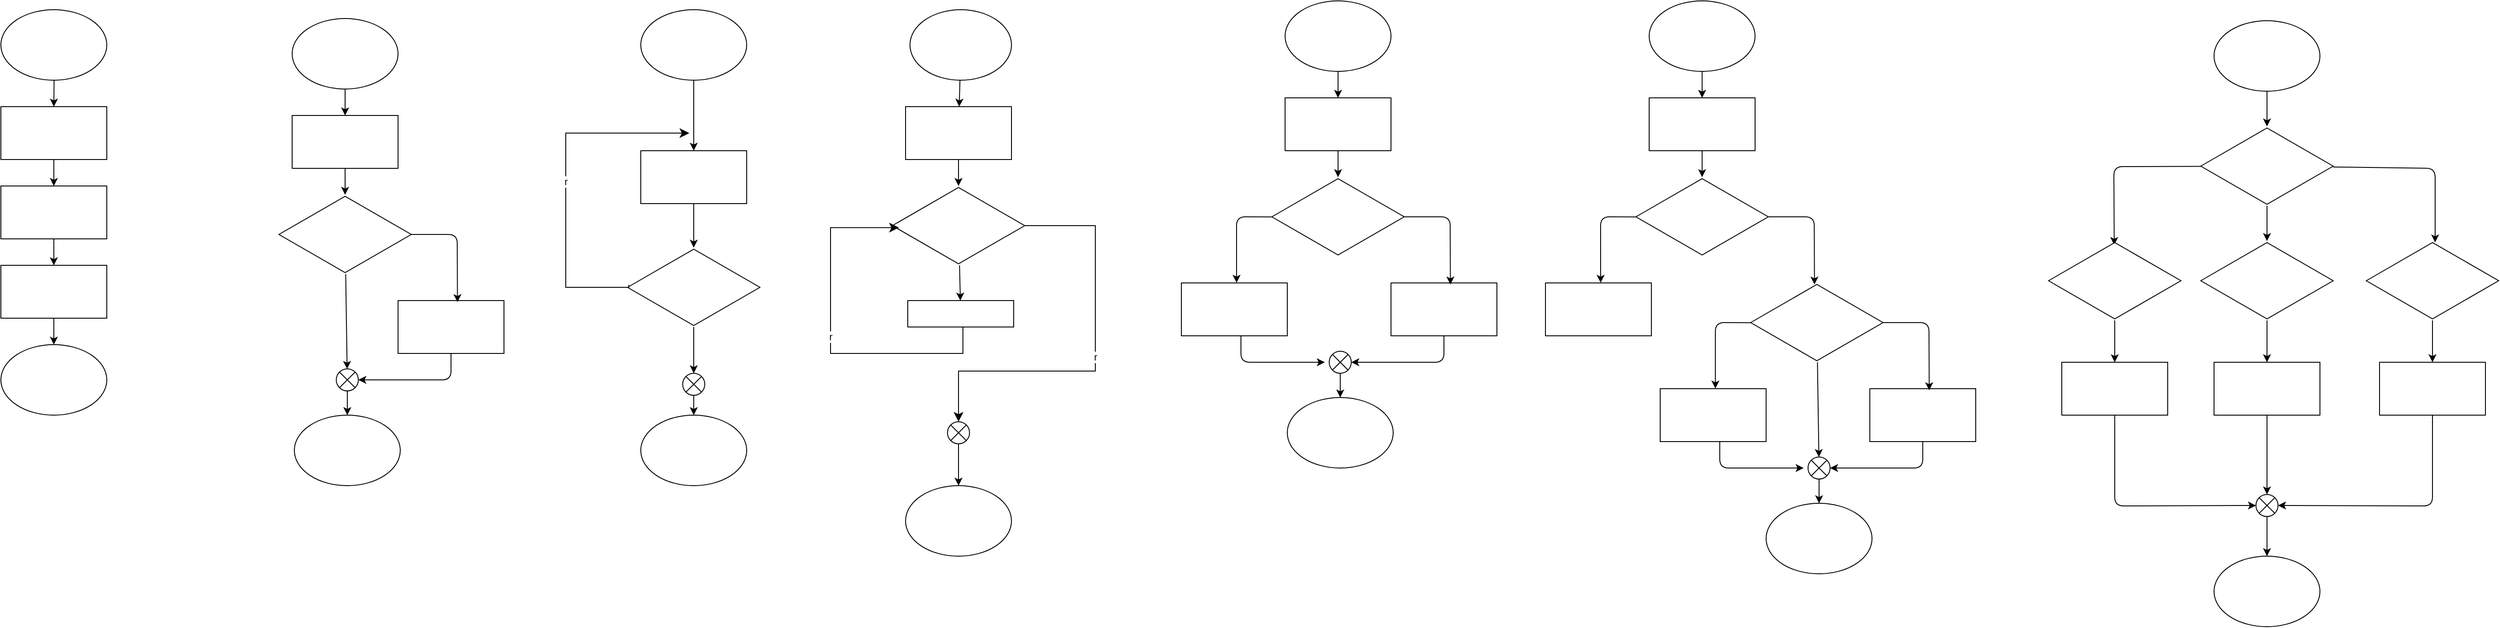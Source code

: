 <mxfile>
    <diagram id="3gfcmE10WwM9FCHn9ham" name="Página-1">
        <mxGraphModel dx="1714" dy="934" grid="1" gridSize="10" guides="1" tooltips="1" connect="1" arrows="1" fold="1" page="1" pageScale="1" pageWidth="1200" pageHeight="1600" math="0" shadow="0">
            <root>
                <mxCell id="0"/>
                <mxCell id="1" parent="0"/>
                <mxCell id="6" value="" style="edgeStyle=none;html=1;" parent="1" source="2" target="4" edge="1">
                    <mxGeometry relative="1" as="geometry"/>
                </mxCell>
                <mxCell id="2" value="" style="ellipse;whiteSpace=wrap;html=1;" parent="1" vertex="1">
                    <mxGeometry x="100" y="10" width="120" height="80" as="geometry"/>
                </mxCell>
                <mxCell id="8" value="" style="edgeStyle=none;html=1;" parent="1" source="3" target="5" edge="1">
                    <mxGeometry relative="1" as="geometry"/>
                </mxCell>
                <mxCell id="3" value="" style="rounded=0;whiteSpace=wrap;html=1;" parent="1" vertex="1">
                    <mxGeometry x="100" y="210" width="120" height="60" as="geometry"/>
                </mxCell>
                <mxCell id="7" value="" style="edgeStyle=none;html=1;" parent="1" source="4" target="3" edge="1">
                    <mxGeometry relative="1" as="geometry"/>
                </mxCell>
                <mxCell id="4" value="" style="rounded=0;whiteSpace=wrap;html=1;" parent="1" vertex="1">
                    <mxGeometry x="100" y="120" width="120" height="60" as="geometry"/>
                </mxCell>
                <mxCell id="10" value="" style="edgeStyle=none;html=1;" parent="1" source="5" target="9" edge="1">
                    <mxGeometry relative="1" as="geometry"/>
                </mxCell>
                <mxCell id="5" value="" style="rounded=0;whiteSpace=wrap;html=1;" parent="1" vertex="1">
                    <mxGeometry x="100" y="300" width="120" height="60" as="geometry"/>
                </mxCell>
                <mxCell id="9" value="" style="ellipse;whiteSpace=wrap;html=1;" parent="1" vertex="1">
                    <mxGeometry x="100" y="390" width="120" height="80" as="geometry"/>
                </mxCell>
                <mxCell id="13" value="" style="edgeStyle=none;html=1;" parent="1" source="11" target="12" edge="1">
                    <mxGeometry relative="1" as="geometry"/>
                </mxCell>
                <mxCell id="11" value="" style="ellipse;whiteSpace=wrap;html=1;" parent="1" vertex="1">
                    <mxGeometry x="430" y="20" width="120" height="80" as="geometry"/>
                </mxCell>
                <mxCell id="15" value="" style="edgeStyle=none;html=1;" parent="1" source="12" edge="1">
                    <mxGeometry relative="1" as="geometry">
                        <mxPoint x="490" y="220" as="targetPoint"/>
                    </mxGeometry>
                </mxCell>
                <mxCell id="12" value="" style="rounded=0;whiteSpace=wrap;html=1;" parent="1" vertex="1">
                    <mxGeometry x="430" y="130" width="120" height="60" as="geometry"/>
                </mxCell>
                <mxCell id="25" style="edgeStyle=none;html=1;entryX=1;entryY=0.5;entryDx=0;entryDy=0;" parent="1" source="16" target="23" edge="1">
                    <mxGeometry relative="1" as="geometry">
                        <Array as="points">
                            <mxPoint x="610" y="430"/>
                        </Array>
                    </mxGeometry>
                </mxCell>
                <mxCell id="16" value="" style="rounded=0;whiteSpace=wrap;html=1;" parent="1" vertex="1">
                    <mxGeometry x="550" y="340" width="120" height="60" as="geometry"/>
                </mxCell>
                <mxCell id="18" value="" style="ellipse;whiteSpace=wrap;html=1;" parent="1" vertex="1">
                    <mxGeometry x="432.5" y="470" width="120" height="80" as="geometry"/>
                </mxCell>
                <mxCell id="21" style="edgeStyle=none;html=1;entryX=0.561;entryY=0.03;entryDx=0;entryDy=0;entryPerimeter=0;" parent="1" source="20" target="16" edge="1">
                    <mxGeometry relative="1" as="geometry">
                        <Array as="points">
                            <mxPoint x="617" y="265"/>
                        </Array>
                    </mxGeometry>
                </mxCell>
                <mxCell id="26" value="" style="edgeStyle=none;html=1;" parent="1" source="20" target="23" edge="1">
                    <mxGeometry relative="1" as="geometry"/>
                </mxCell>
                <mxCell id="20" value="" style="html=1;whiteSpace=wrap;aspect=fixed;shape=isoRectangle;" parent="1" vertex="1">
                    <mxGeometry x="415" y="220" width="150" height="90" as="geometry"/>
                </mxCell>
                <mxCell id="27" value="" style="edgeStyle=none;html=1;" parent="1" source="23" target="18" edge="1">
                    <mxGeometry relative="1" as="geometry"/>
                </mxCell>
                <mxCell id="23" value="" style="shape=sumEllipse;perimeter=ellipsePerimeter;whiteSpace=wrap;html=1;backgroundOutline=1;" parent="1" vertex="1">
                    <mxGeometry x="480" y="417.5" width="25" height="25" as="geometry"/>
                </mxCell>
                <mxCell id="28" value="" style="edgeStyle=none;html=1;" parent="1" source="29" target="31" edge="1">
                    <mxGeometry relative="1" as="geometry"/>
                </mxCell>
                <mxCell id="29" value="" style="ellipse;whiteSpace=wrap;html=1;" parent="1" vertex="1">
                    <mxGeometry x="1130" y="10" width="115" height="80" as="geometry"/>
                </mxCell>
                <mxCell id="30" value="" style="edgeStyle=none;html=1;" parent="1" source="31" edge="1">
                    <mxGeometry relative="1" as="geometry">
                        <mxPoint x="1185" y="210.0" as="targetPoint"/>
                    </mxGeometry>
                </mxCell>
                <mxCell id="31" value="" style="rounded=0;whiteSpace=wrap;html=1;" parent="1" vertex="1">
                    <mxGeometry x="1125" y="120" width="120" height="60" as="geometry"/>
                </mxCell>
                <mxCell id="33" value="" style="rounded=0;whiteSpace=wrap;html=1;" parent="1" vertex="1">
                    <mxGeometry x="1127.5" y="340" width="120" height="30" as="geometry"/>
                </mxCell>
                <mxCell id="34" value="" style="ellipse;whiteSpace=wrap;html=1;" parent="1" vertex="1">
                    <mxGeometry x="1125" y="550" width="120" height="80" as="geometry"/>
                </mxCell>
                <mxCell id="41" value="" style="edgeStyle=none;html=1;" parent="1" source="37" target="33" edge="1">
                    <mxGeometry relative="1" as="geometry"/>
                </mxCell>
                <mxCell id="37" value="" style="html=1;whiteSpace=wrap;aspect=fixed;shape=isoRectangle;" parent="1" vertex="1">
                    <mxGeometry x="1110" y="210" width="150" height="90" as="geometry"/>
                </mxCell>
                <mxCell id="42" value="r" style="edgeStyle=segmentEdgeStyle;endArrow=classic;html=1;curved=0;rounded=0;endSize=8;startSize=8;entryX=0.05;entryY=0.525;entryDx=0;entryDy=0;entryPerimeter=0;exitX=0.5;exitY=1;exitDx=0;exitDy=0;" parent="1" source="33" target="37" edge="1">
                    <mxGeometry width="50" height="50" relative="1" as="geometry">
                        <mxPoint x="1190" y="380" as="sourcePoint"/>
                        <mxPoint x="1090" y="290" as="targetPoint"/>
                        <Array as="points">
                            <mxPoint x="1190" y="370"/>
                            <mxPoint x="1190" y="400"/>
                            <mxPoint x="1040" y="400"/>
                            <mxPoint x="1040" y="257"/>
                        </Array>
                    </mxGeometry>
                </mxCell>
                <mxCell id="44" value="r" style="edgeStyle=segmentEdgeStyle;endArrow=classic;html=1;curved=0;rounded=0;endSize=8;startSize=8;entryX=0.5;entryY=0;entryDx=0;entryDy=0;" parent="1" source="37" target="243" edge="1">
                    <mxGeometry width="50" height="50" relative="1" as="geometry">
                        <mxPoint x="1490" y="370" as="sourcePoint"/>
                        <mxPoint x="1190" y="440" as="targetPoint"/>
                        <Array as="points">
                            <mxPoint x="1340" y="255"/>
                            <mxPoint x="1340" y="420"/>
                            <mxPoint x="1185" y="420"/>
                        </Array>
                    </mxGeometry>
                </mxCell>
                <mxCell id="45" value="" style="edgeStyle=none;html=1;" parent="1" source="46" target="48" edge="1">
                    <mxGeometry relative="1" as="geometry"/>
                </mxCell>
                <mxCell id="46" value="" style="ellipse;whiteSpace=wrap;html=1;" parent="1" vertex="1">
                    <mxGeometry x="825" y="10" width="120" height="80" as="geometry"/>
                </mxCell>
                <mxCell id="53" value="" style="edgeStyle=none;html=1;" parent="1" source="48" target="52" edge="1">
                    <mxGeometry relative="1" as="geometry"/>
                </mxCell>
                <mxCell id="48" value="" style="rounded=0;whiteSpace=wrap;html=1;" parent="1" vertex="1">
                    <mxGeometry x="825" y="170" width="120" height="60" as="geometry"/>
                </mxCell>
                <mxCell id="50" value="" style="ellipse;whiteSpace=wrap;html=1;" parent="1" vertex="1">
                    <mxGeometry x="825" y="470" width="120" height="80" as="geometry"/>
                </mxCell>
                <mxCell id="51" value="" style="edgeStyle=none;html=1;entryX=0.5;entryY=0;entryDx=0;entryDy=0;" parent="1" source="52" target="240" edge="1">
                    <mxGeometry relative="1" as="geometry">
                        <mxPoint x="885" y="420" as="targetPoint"/>
                    </mxGeometry>
                </mxCell>
                <mxCell id="52" value="" style="html=1;whiteSpace=wrap;aspect=fixed;shape=isoRectangle;" parent="1" vertex="1">
                    <mxGeometry x="810" y="280" width="150" height="90" as="geometry"/>
                </mxCell>
                <mxCell id="54" value="r" style="edgeStyle=segmentEdgeStyle;endArrow=classic;html=1;curved=0;rounded=0;endSize=8;startSize=8;exitX=0.01;exitY=0.468;exitDx=0;exitDy=0;exitPerimeter=0;" parent="1" source="52" edge="1">
                    <mxGeometry width="50" height="50" relative="1" as="geometry">
                        <mxPoint x="680.0" y="335.0" as="sourcePoint"/>
                        <mxPoint x="880" y="150" as="targetPoint"/>
                        <Array as="points">
                            <mxPoint x="812" y="325"/>
                            <mxPoint x="740" y="325"/>
                            <mxPoint x="740" y="150"/>
                        </Array>
                    </mxGeometry>
                </mxCell>
                <mxCell id="177" value="" style="edgeStyle=none;html=1;" parent="1" source="178" target="180" edge="1">
                    <mxGeometry relative="1" as="geometry"/>
                </mxCell>
                <mxCell id="178" value="" style="ellipse;whiteSpace=wrap;html=1;" parent="1" vertex="1">
                    <mxGeometry x="1555" width="120" height="80" as="geometry"/>
                </mxCell>
                <mxCell id="179" value="" style="edgeStyle=none;html=1;" parent="1" source="180" edge="1">
                    <mxGeometry relative="1" as="geometry">
                        <mxPoint x="1615" y="200" as="targetPoint"/>
                    </mxGeometry>
                </mxCell>
                <mxCell id="180" value="" style="rounded=0;whiteSpace=wrap;html=1;" parent="1" vertex="1">
                    <mxGeometry x="1555" y="110" width="120" height="60" as="geometry"/>
                </mxCell>
                <mxCell id="181" style="edgeStyle=none;html=1;entryX=1;entryY=0.5;entryDx=0;entryDy=0;" parent="1" source="182" target="188" edge="1">
                    <mxGeometry relative="1" as="geometry">
                        <Array as="points">
                            <mxPoint x="1735" y="410"/>
                        </Array>
                    </mxGeometry>
                </mxCell>
                <mxCell id="182" value="" style="rounded=0;whiteSpace=wrap;html=1;" parent="1" vertex="1">
                    <mxGeometry x="1675" y="320" width="120" height="60" as="geometry"/>
                </mxCell>
                <mxCell id="183" value="" style="ellipse;whiteSpace=wrap;html=1;" parent="1" vertex="1">
                    <mxGeometry x="1557.5" y="450" width="120" height="80" as="geometry"/>
                </mxCell>
                <mxCell id="184" style="edgeStyle=none;html=1;entryX=0.561;entryY=0.03;entryDx=0;entryDy=0;entryPerimeter=0;" parent="1" source="186" target="182" edge="1">
                    <mxGeometry relative="1" as="geometry">
                        <Array as="points">
                            <mxPoint x="1742" y="245"/>
                        </Array>
                    </mxGeometry>
                </mxCell>
                <mxCell id="186" value="" style="html=1;whiteSpace=wrap;aspect=fixed;shape=isoRectangle;" parent="1" vertex="1">
                    <mxGeometry x="1540" y="200" width="150" height="90" as="geometry"/>
                </mxCell>
                <mxCell id="187" value="" style="edgeStyle=none;html=1;" parent="1" source="188" target="183" edge="1">
                    <mxGeometry relative="1" as="geometry"/>
                </mxCell>
                <mxCell id="188" value="" style="shape=sumEllipse;perimeter=ellipsePerimeter;whiteSpace=wrap;html=1;backgroundOutline=1;" parent="1" vertex="1">
                    <mxGeometry x="1605" y="397.5" width="25" height="25" as="geometry"/>
                </mxCell>
                <mxCell id="189" value="" style="rounded=0;whiteSpace=wrap;html=1;" parent="1" vertex="1">
                    <mxGeometry x="1437.5" y="320" width="120" height="60" as="geometry"/>
                </mxCell>
                <mxCell id="190" style="edgeStyle=none;html=1;entryX=0.521;entryY=-0.003;entryDx=0;entryDy=0;entryPerimeter=0;exitX=0;exitY=0.501;exitDx=0;exitDy=0;exitPerimeter=0;" parent="1" source="186" target="189" edge="1">
                    <mxGeometry relative="1" as="geometry">
                        <Array as="points">
                            <mxPoint x="1500" y="245"/>
                        </Array>
                        <mxPoint x="1450" y="243.2" as="sourcePoint"/>
                        <mxPoint x="1502.32" y="320.0" as="targetPoint"/>
                    </mxGeometry>
                </mxCell>
                <mxCell id="191" style="edgeStyle=none;html=1;" parent="1" edge="1">
                    <mxGeometry relative="1" as="geometry">
                        <Array as="points">
                            <mxPoint x="1505" y="410"/>
                        </Array>
                        <mxPoint x="1505" y="380" as="sourcePoint"/>
                        <mxPoint x="1600" y="410" as="targetPoint"/>
                    </mxGeometry>
                </mxCell>
                <mxCell id="192" value="" style="edgeStyle=none;html=1;" parent="1" source="193" target="195" edge="1">
                    <mxGeometry relative="1" as="geometry"/>
                </mxCell>
                <mxCell id="193" value="" style="ellipse;whiteSpace=wrap;html=1;" parent="1" vertex="1">
                    <mxGeometry x="1967.5" width="120" height="80" as="geometry"/>
                </mxCell>
                <mxCell id="194" value="" style="edgeStyle=none;html=1;" parent="1" source="195" edge="1">
                    <mxGeometry relative="1" as="geometry">
                        <mxPoint x="2027.5" y="200" as="targetPoint"/>
                    </mxGeometry>
                </mxCell>
                <mxCell id="195" value="" style="rounded=0;whiteSpace=wrap;html=1;" parent="1" vertex="1">
                    <mxGeometry x="1967.5" y="110" width="120" height="60" as="geometry"/>
                </mxCell>
                <mxCell id="199" style="edgeStyle=none;html=1;entryX=0.561;entryY=0.03;entryDx=0;entryDy=0;entryPerimeter=0;" parent="1" source="201" edge="1">
                    <mxGeometry relative="1" as="geometry">
                        <Array as="points">
                            <mxPoint x="2154.5" y="245"/>
                        </Array>
                        <mxPoint x="2154.82" y="321.8" as="targetPoint"/>
                    </mxGeometry>
                </mxCell>
                <mxCell id="201" value="" style="html=1;whiteSpace=wrap;aspect=fixed;shape=isoRectangle;" parent="1" vertex="1">
                    <mxGeometry x="1952.5" y="200" width="150" height="90" as="geometry"/>
                </mxCell>
                <mxCell id="204" value="" style="rounded=0;whiteSpace=wrap;html=1;" parent="1" vertex="1">
                    <mxGeometry x="1850" y="320" width="120" height="60" as="geometry"/>
                </mxCell>
                <mxCell id="205" style="edgeStyle=none;html=1;entryX=0.521;entryY=-0.003;entryDx=0;entryDy=0;entryPerimeter=0;exitX=0;exitY=0.501;exitDx=0;exitDy=0;exitPerimeter=0;" parent="1" source="201" target="204" edge="1">
                    <mxGeometry relative="1" as="geometry">
                        <Array as="points">
                            <mxPoint x="1912.5" y="245"/>
                        </Array>
                        <mxPoint x="1862.5" y="243.2" as="sourcePoint"/>
                        <mxPoint x="1914.82" y="320.0" as="targetPoint"/>
                    </mxGeometry>
                </mxCell>
                <mxCell id="227" style="edgeStyle=none;html=1;entryX=1;entryY=0.5;entryDx=0;entryDy=0;" parent="1" source="228" target="234" edge="1">
                    <mxGeometry relative="1" as="geometry">
                        <Array as="points">
                            <mxPoint x="2277.5" y="530"/>
                        </Array>
                    </mxGeometry>
                </mxCell>
                <mxCell id="228" value="" style="rounded=0;whiteSpace=wrap;html=1;" parent="1" vertex="1">
                    <mxGeometry x="2217.5" y="440" width="120" height="60" as="geometry"/>
                </mxCell>
                <mxCell id="229" value="" style="ellipse;whiteSpace=wrap;html=1;" parent="1" vertex="1">
                    <mxGeometry x="2100" y="570" width="120" height="80" as="geometry"/>
                </mxCell>
                <mxCell id="230" style="edgeStyle=none;html=1;entryX=0.561;entryY=0.03;entryDx=0;entryDy=0;entryPerimeter=0;" parent="1" source="232" target="228" edge="1">
                    <mxGeometry relative="1" as="geometry">
                        <Array as="points">
                            <mxPoint x="2284.5" y="365"/>
                        </Array>
                    </mxGeometry>
                </mxCell>
                <mxCell id="231" value="" style="edgeStyle=none;html=1;" parent="1" source="232" target="234" edge="1">
                    <mxGeometry relative="1" as="geometry"/>
                </mxCell>
                <mxCell id="232" value="" style="html=1;whiteSpace=wrap;aspect=fixed;shape=isoRectangle;" parent="1" vertex="1">
                    <mxGeometry x="2082.5" y="320" width="150" height="90" as="geometry"/>
                </mxCell>
                <mxCell id="233" value="" style="edgeStyle=none;html=1;" parent="1" source="234" target="229" edge="1">
                    <mxGeometry relative="1" as="geometry"/>
                </mxCell>
                <mxCell id="234" value="" style="shape=sumEllipse;perimeter=ellipsePerimeter;whiteSpace=wrap;html=1;backgroundOutline=1;" parent="1" vertex="1">
                    <mxGeometry x="2147.5" y="517.5" width="25" height="25" as="geometry"/>
                </mxCell>
                <mxCell id="235" value="" style="rounded=0;whiteSpace=wrap;html=1;" parent="1" vertex="1">
                    <mxGeometry x="1980" y="440" width="120" height="60" as="geometry"/>
                </mxCell>
                <mxCell id="236" style="edgeStyle=none;html=1;entryX=0.521;entryY=-0.003;entryDx=0;entryDy=0;entryPerimeter=0;exitX=0;exitY=0.501;exitDx=0;exitDy=0;exitPerimeter=0;" parent="1" source="232" target="235" edge="1">
                    <mxGeometry relative="1" as="geometry">
                        <Array as="points">
                            <mxPoint x="2042.5" y="365"/>
                        </Array>
                        <mxPoint x="1992.5" y="363.2" as="sourcePoint"/>
                        <mxPoint x="2044.82" y="440" as="targetPoint"/>
                    </mxGeometry>
                </mxCell>
                <mxCell id="237" style="edgeStyle=none;html=1;" parent="1" edge="1">
                    <mxGeometry relative="1" as="geometry">
                        <Array as="points">
                            <mxPoint x="2047.5" y="530"/>
                        </Array>
                        <mxPoint x="2047.5" y="500" as="sourcePoint"/>
                        <mxPoint x="2142.5" y="530" as="targetPoint"/>
                    </mxGeometry>
                </mxCell>
                <mxCell id="241" value="" style="edgeStyle=none;html=1;" parent="1" source="240" target="50" edge="1">
                    <mxGeometry relative="1" as="geometry"/>
                </mxCell>
                <mxCell id="240" value="" style="shape=sumEllipse;perimeter=ellipsePerimeter;whiteSpace=wrap;html=1;backgroundOutline=1;" parent="1" vertex="1">
                    <mxGeometry x="872.5" y="422.5" width="25" height="25" as="geometry"/>
                </mxCell>
                <mxCell id="244" value="" style="edgeStyle=none;html=1;" parent="1" source="243" target="34" edge="1">
                    <mxGeometry relative="1" as="geometry"/>
                </mxCell>
                <mxCell id="243" value="" style="shape=sumEllipse;perimeter=ellipsePerimeter;whiteSpace=wrap;html=1;backgroundOutline=1;" parent="1" vertex="1">
                    <mxGeometry x="1172.5" y="477.5" width="25" height="25" as="geometry"/>
                </mxCell>
                <mxCell id="277" value="" style="edgeStyle=none;html=1;" edge="1" parent="1" source="246" target="253">
                    <mxGeometry relative="1" as="geometry"/>
                </mxCell>
                <mxCell id="246" value="" style="ellipse;whiteSpace=wrap;html=1;" parent="1" vertex="1">
                    <mxGeometry x="2607.5" y="22.5" width="120" height="80" as="geometry"/>
                </mxCell>
                <mxCell id="268" style="edgeStyle=none;html=1;entryX=0.496;entryY=0.05;entryDx=0;entryDy=0;entryPerimeter=0;" parent="1" source="253" target="259" edge="1">
                    <mxGeometry relative="1" as="geometry">
                        <Array as="points">
                            <mxPoint x="2494" y="188"/>
                        </Array>
                    </mxGeometry>
                </mxCell>
                <mxCell id="269" value="" style="edgeStyle=none;html=1;" parent="1" source="253" target="260" edge="1">
                    <mxGeometry relative="1" as="geometry"/>
                </mxCell>
                <mxCell id="270" style="edgeStyle=none;html=1;entryX=0.52;entryY=0.017;entryDx=0;entryDy=0;entryPerimeter=0;" parent="1" source="253" target="261" edge="1">
                    <mxGeometry relative="1" as="geometry">
                        <Array as="points">
                            <mxPoint x="2858" y="190"/>
                        </Array>
                    </mxGeometry>
                </mxCell>
                <mxCell id="253" value="" style="html=1;whiteSpace=wrap;aspect=fixed;shape=isoRectangle;" parent="1" vertex="1">
                    <mxGeometry x="2592.5" y="142.5" width="150" height="90" as="geometry"/>
                </mxCell>
                <mxCell id="265" value="" style="edgeStyle=none;html=1;" parent="1" source="259" target="262" edge="1">
                    <mxGeometry relative="1" as="geometry"/>
                </mxCell>
                <mxCell id="259" value="" style="html=1;whiteSpace=wrap;aspect=fixed;shape=isoRectangle;" parent="1" vertex="1">
                    <mxGeometry x="2420" y="272.5" width="150" height="90" as="geometry"/>
                </mxCell>
                <mxCell id="266" value="" style="edgeStyle=none;html=1;" parent="1" source="260" target="263" edge="1">
                    <mxGeometry relative="1" as="geometry"/>
                </mxCell>
                <mxCell id="260" value="" style="html=1;whiteSpace=wrap;aspect=fixed;shape=isoRectangle;" parent="1" vertex="1">
                    <mxGeometry x="2592.5" y="272.5" width="150" height="90" as="geometry"/>
                </mxCell>
                <mxCell id="267" value="" style="edgeStyle=none;html=1;" parent="1" source="261" target="264" edge="1">
                    <mxGeometry relative="1" as="geometry"/>
                </mxCell>
                <mxCell id="261" value="" style="html=1;whiteSpace=wrap;aspect=fixed;shape=isoRectangle;" parent="1" vertex="1">
                    <mxGeometry x="2780" y="272.5" width="150" height="90" as="geometry"/>
                </mxCell>
                <mxCell id="273" style="edgeStyle=none;html=1;entryX=0;entryY=0.5;entryDx=0;entryDy=0;" parent="1" source="262" target="271" edge="1">
                    <mxGeometry relative="1" as="geometry">
                        <Array as="points">
                            <mxPoint x="2495" y="573"/>
                        </Array>
                    </mxGeometry>
                </mxCell>
                <mxCell id="262" value="" style="rounded=0;whiteSpace=wrap;html=1;" parent="1" vertex="1">
                    <mxGeometry x="2435" y="410" width="120" height="60" as="geometry"/>
                </mxCell>
                <mxCell id="272" value="" style="edgeStyle=none;html=1;" parent="1" source="263" target="271" edge="1">
                    <mxGeometry relative="1" as="geometry"/>
                </mxCell>
                <mxCell id="263" value="" style="rounded=0;whiteSpace=wrap;html=1;" parent="1" vertex="1">
                    <mxGeometry x="2607.5" y="410" width="120" height="60" as="geometry"/>
                </mxCell>
                <mxCell id="274" style="edgeStyle=none;html=1;entryX=1;entryY=0.5;entryDx=0;entryDy=0;" parent="1" source="264" target="271" edge="1">
                    <mxGeometry relative="1" as="geometry">
                        <Array as="points">
                            <mxPoint x="2855" y="573"/>
                        </Array>
                    </mxGeometry>
                </mxCell>
                <mxCell id="264" value="" style="rounded=0;whiteSpace=wrap;html=1;" parent="1" vertex="1">
                    <mxGeometry x="2795" y="410" width="120" height="60" as="geometry"/>
                </mxCell>
                <mxCell id="276" value="" style="edgeStyle=none;html=1;" parent="1" source="271" target="275" edge="1">
                    <mxGeometry relative="1" as="geometry"/>
                </mxCell>
                <mxCell id="271" value="" style="shape=sumEllipse;perimeter=ellipsePerimeter;whiteSpace=wrap;html=1;backgroundOutline=1;" parent="1" vertex="1">
                    <mxGeometry x="2655" y="560" width="25" height="25" as="geometry"/>
                </mxCell>
                <mxCell id="275" value="" style="ellipse;whiteSpace=wrap;html=1;" parent="1" vertex="1">
                    <mxGeometry x="2607.5" y="630" width="120" height="80" as="geometry"/>
                </mxCell>
            </root>
        </mxGraphModel>
    </diagram>
</mxfile>
